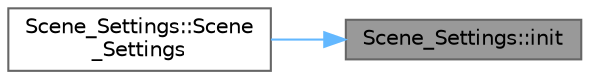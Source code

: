 digraph "Scene_Settings::init"
{
 // LATEX_PDF_SIZE
  bgcolor="transparent";
  edge [fontname=Helvetica,fontsize=10,labelfontname=Helvetica,labelfontsize=10];
  node [fontname=Helvetica,fontsize=10,shape=box,height=0.2,width=0.4];
  rankdir="RL";
  Node1 [id="Node000001",label="Scene_Settings::init",height=0.2,width=0.4,color="gray40", fillcolor="grey60", style="filled", fontcolor="black",tooltip="Initial control scheme."];
  Node1 -> Node2 [id="edge2_Node000001_Node000002",dir="back",color="steelblue1",style="solid",tooltip=" "];
  Node2 [id="Node000002",label="Scene_Settings::Scene\l_Settings",height=0.2,width=0.4,color="grey40", fillcolor="white", style="filled",URL="$class_scene___settings.html#aed9876c261637e7aa4f25c1c39261033",tooltip="constructor for play scene that receives the pointer to the game engine"];
}

